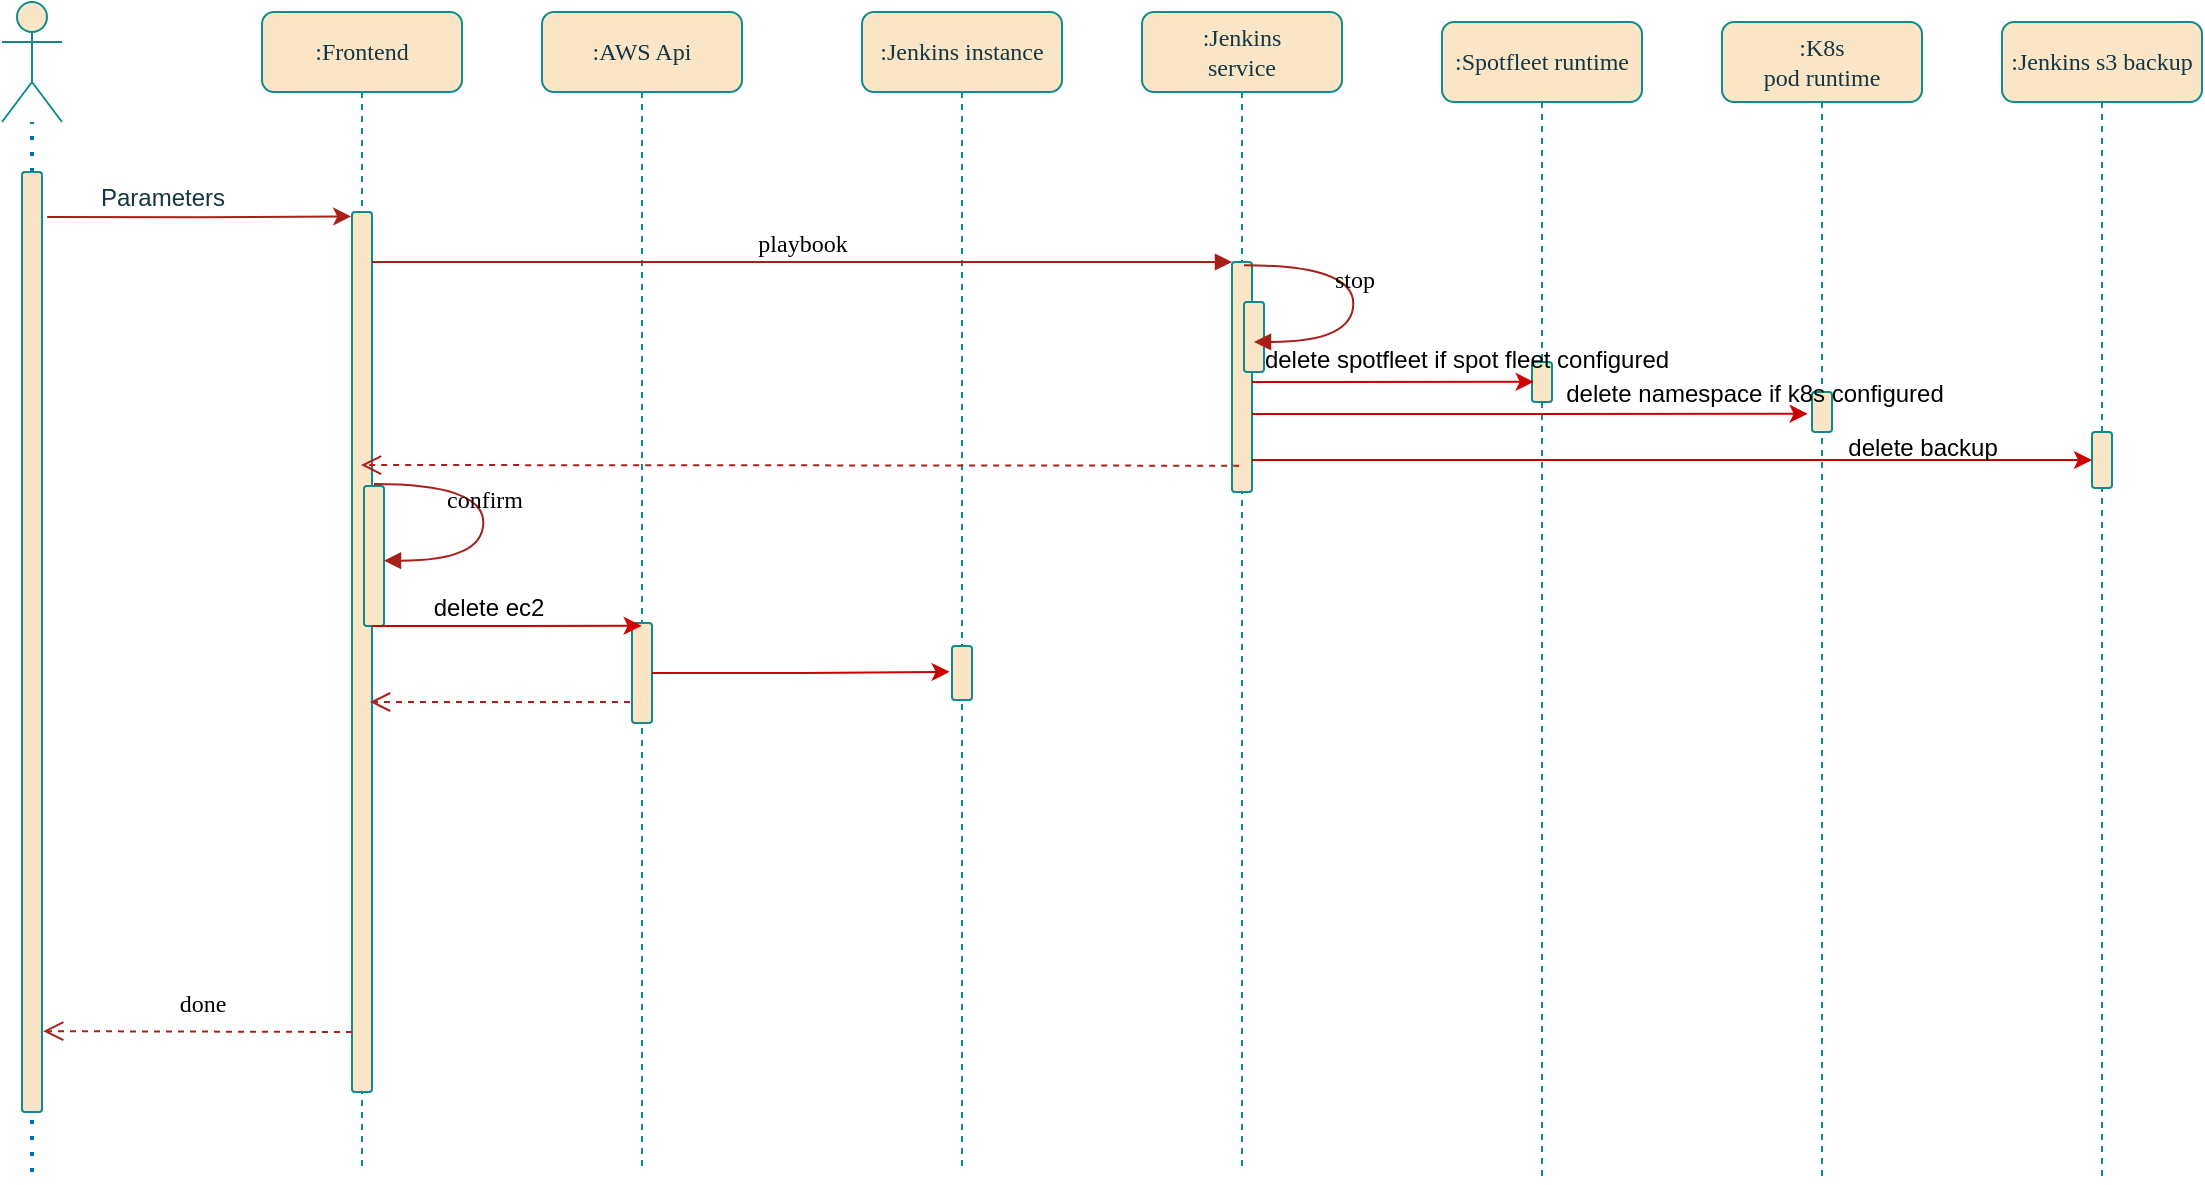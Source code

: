 <mxfile version="21.2.6" type="github">
  <diagram name="Page-1" id="13e1069c-82ec-6db2-03f1-153e76fe0fe0">
    <mxGraphModel dx="2243" dy="722" grid="1" gridSize="10" guides="1" tooltips="1" connect="1" arrows="1" fold="1" page="1" pageScale="1" pageWidth="1100" pageHeight="850" background="none" math="0" shadow="0">
      <root>
        <mxCell id="0" />
        <mxCell id="1" parent="0" />
        <mxCell id="7baba1c4bc27f4b0-2" value=":AWS Api" style="shape=umlLifeline;perimeter=lifelinePerimeter;whiteSpace=wrap;html=1;container=1;collapsible=0;recursiveResize=0;outlineConnect=0;rounded=1;shadow=0;comic=0;labelBackgroundColor=none;strokeWidth=1;fontFamily=Verdana;fontSize=12;align=center;fillColor=#FAE5C7;strokeColor=#0F8B8D;fontColor=#143642;" parent="1" vertex="1">
          <mxGeometry x="-770" y="185" width="100" height="580" as="geometry" />
        </mxCell>
        <mxCell id="7baba1c4bc27f4b0-13" value="" style="html=1;points=[];perimeter=orthogonalPerimeter;rounded=1;shadow=0;comic=0;labelBackgroundColor=none;strokeWidth=1;fontFamily=Verdana;fontSize=12;align=center;fillColor=#FAE5C7;strokeColor=#0F8B8D;fontColor=#143642;" parent="7baba1c4bc27f4b0-2" vertex="1">
          <mxGeometry x="45" y="305.5" width="10" height="50" as="geometry" />
        </mxCell>
        <mxCell id="7baba1c4bc27f4b0-3" value=":Jenkins instance" style="shape=umlLifeline;perimeter=lifelinePerimeter;whiteSpace=wrap;html=1;container=1;collapsible=0;recursiveResize=0;outlineConnect=0;rounded=1;shadow=0;comic=0;labelBackgroundColor=none;strokeWidth=1;fontFamily=Verdana;fontSize=12;align=center;fillColor=#FAE5C7;strokeColor=#0F8B8D;fontColor=#143642;" parent="1" vertex="1">
          <mxGeometry x="-610" y="185" width="100" height="580" as="geometry" />
        </mxCell>
        <mxCell id="davq9KQGrm66WCmQLP24-19" value="" style="html=1;points=[];perimeter=orthogonalPerimeter;rounded=1;shadow=0;comic=0;labelBackgroundColor=none;strokeWidth=1;fontFamily=Verdana;fontSize=12;align=center;fillColor=#FAE5C7;strokeColor=#0F8B8D;fontColor=#143642;" parent="7baba1c4bc27f4b0-3" vertex="1">
          <mxGeometry x="45" y="317" width="10" height="27" as="geometry" />
        </mxCell>
        <mxCell id="7baba1c4bc27f4b0-4" value=":Jenkins &lt;br&gt;service" style="shape=umlLifeline;perimeter=lifelinePerimeter;whiteSpace=wrap;html=1;container=1;collapsible=0;recursiveResize=0;outlineConnect=0;rounded=1;shadow=0;comic=0;labelBackgroundColor=none;strokeWidth=1;fontFamily=Verdana;fontSize=12;align=center;fillColor=#FAE5C7;strokeColor=#0F8B8D;fontColor=#143642;" parent="1" vertex="1">
          <mxGeometry x="-470" y="185" width="100" height="580" as="geometry" />
        </mxCell>
        <mxCell id="7baba1c4bc27f4b0-10" value="" style="html=1;points=[];perimeter=orthogonalPerimeter;rounded=1;shadow=0;comic=0;labelBackgroundColor=none;strokeWidth=1;fontFamily=Verdana;fontSize=12;align=center;fillColor=#FAE5C7;strokeColor=#0F8B8D;fontColor=#143642;" parent="7baba1c4bc27f4b0-4" vertex="1">
          <mxGeometry x="45" y="125" width="10" height="115" as="geometry" />
        </mxCell>
        <mxCell id="davq9KQGrm66WCmQLP24-43" value="" style="html=1;points=[];perimeter=orthogonalPerimeter;rounded=1;shadow=0;comic=0;labelBackgroundColor=none;strokeColor=#0F8B8D;strokeWidth=1;fillColor=#FAE5C7;fontFamily=Verdana;fontSize=12;fontColor=#143642;align=center;" parent="7baba1c4bc27f4b0-4" vertex="1">
          <mxGeometry x="51" y="145" width="10" height="35" as="geometry" />
        </mxCell>
        <mxCell id="davq9KQGrm66WCmQLP24-20" value="stop" style="html=1;verticalAlign=bottom;endArrow=block;labelBackgroundColor=none;fontFamily=Verdana;fontSize=12;elbow=vertical;edgeStyle=orthogonalEdgeStyle;curved=1;entryX=1;entryY=0.286;entryPerimeter=0;exitX=1.038;exitY=0.345;exitPerimeter=0;strokeColor=#A8201A;fontColor=default;" parent="7baba1c4bc27f4b0-4" edge="1">
          <mxGeometry relative="1" as="geometry">
            <mxPoint x="51.003" y="126.63" as="sourcePoint" />
            <mxPoint x="56.003" y="164.963" as="targetPoint" />
            <Array as="points">
              <mxPoint x="105.67" y="126.63" />
              <mxPoint x="105.67" y="164.63" />
            </Array>
          </mxGeometry>
        </mxCell>
        <mxCell id="7baba1c4bc27f4b0-6" value=":Spotfleet runtime" style="shape=umlLifeline;perimeter=lifelinePerimeter;whiteSpace=wrap;html=1;container=1;collapsible=0;recursiveResize=0;outlineConnect=0;rounded=1;shadow=0;comic=0;labelBackgroundColor=none;strokeWidth=1;fontFamily=Verdana;fontSize=12;align=center;fillColor=#FAE5C7;strokeColor=#0F8B8D;fontColor=#143642;" parent="1" vertex="1">
          <mxGeometry x="-320" y="190" width="100" height="580" as="geometry" />
        </mxCell>
        <mxCell id="davq9KQGrm66WCmQLP24-25" value="" style="html=1;points=[];perimeter=orthogonalPerimeter;rounded=1;shadow=0;comic=0;labelBackgroundColor=none;strokeColor=#0F8B8D;strokeWidth=1;fillColor=#FAE5C7;fontFamily=Verdana;fontSize=12;fontColor=#143642;align=center;" parent="7baba1c4bc27f4b0-6" vertex="1">
          <mxGeometry x="45" y="170" width="10" height="20" as="geometry" />
        </mxCell>
        <mxCell id="7baba1c4bc27f4b0-7" value=":K8s &lt;br&gt;pod runtime" style="shape=umlLifeline;perimeter=lifelinePerimeter;whiteSpace=wrap;html=1;container=1;collapsible=0;recursiveResize=0;outlineConnect=0;rounded=1;shadow=0;comic=0;labelBackgroundColor=none;strokeWidth=1;fontFamily=Verdana;fontSize=12;align=center;fillColor=#FAE5C7;strokeColor=#0F8B8D;fontColor=#143642;" parent="1" vertex="1">
          <mxGeometry x="-180" y="190" width="100" height="580" as="geometry" />
        </mxCell>
        <mxCell id="7baba1c4bc27f4b0-25" value="" style="html=1;points=[];perimeter=orthogonalPerimeter;rounded=1;shadow=0;comic=0;labelBackgroundColor=none;strokeColor=#0F8B8D;strokeWidth=1;fillColor=#FAE5C7;fontFamily=Verdana;fontSize=12;fontColor=#143642;align=center;" parent="7baba1c4bc27f4b0-7" vertex="1">
          <mxGeometry x="45" y="185" width="10" height="20" as="geometry" />
        </mxCell>
        <mxCell id="7baba1c4bc27f4b0-8" value=":Frontend" style="shape=umlLifeline;perimeter=lifelinePerimeter;whiteSpace=wrap;html=1;container=1;collapsible=0;recursiveResize=0;outlineConnect=0;rounded=1;shadow=0;comic=0;labelBackgroundColor=none;strokeWidth=1;fontFamily=Verdana;fontSize=12;align=center;fillColor=#FAE5C7;strokeColor=#0F8B8D;fontColor=#143642;" parent="1" vertex="1">
          <mxGeometry x="-910" y="185" width="100" height="580" as="geometry" />
        </mxCell>
        <mxCell id="7baba1c4bc27f4b0-9" value="" style="html=1;points=[];perimeter=orthogonalPerimeter;rounded=1;shadow=0;comic=0;labelBackgroundColor=none;strokeWidth=1;fontFamily=Verdana;fontSize=12;align=center;fillColor=#FAE5C7;strokeColor=#0F8B8D;fontColor=#143642;" parent="7baba1c4bc27f4b0-8" vertex="1">
          <mxGeometry x="45" y="100" width="10" height="440" as="geometry" />
        </mxCell>
        <mxCell id="davq9KQGrm66WCmQLP24-11" value="" style="html=1;points=[];perimeter=orthogonalPerimeter;rounded=1;shadow=0;comic=0;labelBackgroundColor=none;strokeWidth=1;fontFamily=Verdana;fontSize=12;align=center;fillColor=#FAE5C7;strokeColor=#0F8B8D;fontColor=#143642;" parent="7baba1c4bc27f4b0-8" vertex="1">
          <mxGeometry x="51" y="237" width="10" height="70" as="geometry" />
        </mxCell>
        <mxCell id="davq9KQGrm66WCmQLP24-33" value="done" style="html=1;verticalAlign=bottom;endArrow=open;dashed=1;endSize=8;exitX=-0.24;exitY=0.722;labelBackgroundColor=none;fontFamily=Verdana;fontSize=12;strokeColor=#A8201A;fontColor=default;exitDx=0;exitDy=0;exitPerimeter=0;entryX=1.06;entryY=0.914;entryDx=0;entryDy=0;entryPerimeter=0;" parent="7baba1c4bc27f4b0-8" target="davq9KQGrm66WCmQLP24-5" edge="1">
          <mxGeometry x="-0.028" y="-5" relative="1" as="geometry">
            <mxPoint x="-84.0" y="510.9" as="targetPoint" />
            <mxPoint x="45.0" y="510" as="sourcePoint" />
            <mxPoint as="offset" />
          </mxGeometry>
        </mxCell>
        <mxCell id="davq9KQGrm66WCmQLP24-39" value="" style="shape=image;html=1;verticalAlign=top;verticalLabelPosition=bottom;labelBackgroundColor=#ffffff;imageAspect=0;aspect=fixed;image=https://cdn0.iconfinder.com/data/icons/business-startup-10/50/8-128.png" parent="7baba1c4bc27f4b0-8" vertex="1">
          <mxGeometry x="55" y="62" width="38" height="38" as="geometry" />
        </mxCell>
        <mxCell id="7baba1c4bc27f4b0-11" value="playbook" style="html=1;verticalAlign=bottom;endArrow=block;entryX=0;entryY=0;labelBackgroundColor=none;fontFamily=Verdana;fontSize=12;edgeStyle=elbowEdgeStyle;elbow=vertical;strokeColor=#A8201A;fontColor=default;" parent="1" source="7baba1c4bc27f4b0-9" target="7baba1c4bc27f4b0-10" edge="1">
          <mxGeometry relative="1" as="geometry">
            <mxPoint x="-790" y="295" as="sourcePoint" />
            <mxPoint as="offset" />
          </mxGeometry>
        </mxCell>
        <mxCell id="davq9KQGrm66WCmQLP24-1" value="" style="shape=umlActor;verticalLabelPosition=bottom;verticalAlign=top;html=1;outlineConnect=0;strokeColor=#0F8B8D;fontColor=#143642;fillColor=#FAE5C7;" parent="1" vertex="1">
          <mxGeometry x="-1040" y="180" width="30" height="60" as="geometry" />
        </mxCell>
        <mxCell id="davq9KQGrm66WCmQLP24-4" value="" style="endArrow=none;dashed=1;html=1;dashPattern=1 3;strokeWidth=2;rounded=0;strokeColor=#006EAF;fontColor=#143642;fillColor=#1ba1e2;" parent="1" source="davq9KQGrm66WCmQLP24-5" target="davq9KQGrm66WCmQLP24-1" edge="1">
          <mxGeometry width="50" height="50" relative="1" as="geometry">
            <mxPoint x="-1025" y="765" as="sourcePoint" />
            <mxPoint x="-1020" y="355" as="targetPoint" />
          </mxGeometry>
        </mxCell>
        <mxCell id="davq9KQGrm66WCmQLP24-6" value="" style="endArrow=none;dashed=1;html=1;dashPattern=1 3;strokeWidth=2;rounded=0;strokeColor=#006EAF;fontColor=#143642;fillColor=#1ba1e2;" parent="1" target="davq9KQGrm66WCmQLP24-5" edge="1">
          <mxGeometry width="50" height="50" relative="1" as="geometry">
            <mxPoint x="-1025" y="765" as="sourcePoint" />
            <mxPoint x="-1025" y="235" as="targetPoint" />
          </mxGeometry>
        </mxCell>
        <mxCell id="davq9KQGrm66WCmQLP24-8" style="edgeStyle=orthogonalEdgeStyle;rounded=0;orthogonalLoop=1;jettySize=auto;html=1;strokeColor=#A8201A;fontColor=#143642;fillColor=#FAE5C7;exitX=1.26;exitY=0.048;exitDx=0;exitDy=0;exitPerimeter=0;entryX=-0.04;entryY=0.005;entryDx=0;entryDy=0;entryPerimeter=0;" parent="1" source="davq9KQGrm66WCmQLP24-5" target="7baba1c4bc27f4b0-9" edge="1">
          <mxGeometry relative="1" as="geometry">
            <mxPoint x="-920" y="375" as="targetPoint" />
          </mxGeometry>
        </mxCell>
        <mxCell id="davq9KQGrm66WCmQLP24-5" value="" style="html=1;points=[];perimeter=orthogonalPerimeter;rounded=1;shadow=0;comic=0;labelBackgroundColor=none;strokeWidth=1;fontFamily=Verdana;fontSize=12;align=center;fillColor=#FAE5C7;strokeColor=#0F8B8D;fontColor=#143642;" parent="1" vertex="1">
          <mxGeometry x="-1030" y="265" width="10" height="470" as="geometry" />
        </mxCell>
        <mxCell id="davq9KQGrm66WCmQLP24-9" value="Parameters" style="text;html=1;align=center;verticalAlign=middle;resizable=0;points=[];autosize=1;strokeColor=none;fillColor=none;fontColor=#143642;" parent="1" vertex="1">
          <mxGeometry x="-1005" y="263" width="90" height="30" as="geometry" />
        </mxCell>
        <mxCell id="rLHE1SMrp8Qe7MBTJXoM-3" style="edgeStyle=orthogonalEdgeStyle;rounded=0;orthogonalLoop=1;jettySize=auto;html=1;entryX=0.083;entryY=0.496;entryDx=0;entryDy=0;entryPerimeter=0;fillColor=#f8cecc;strokeColor=#CC0000;" parent="1" source="7baba1c4bc27f4b0-10" target="davq9KQGrm66WCmQLP24-25" edge="1">
          <mxGeometry relative="1" as="geometry">
            <Array as="points">
              <mxPoint x="-380" y="370" />
              <mxPoint x="-380" y="370" />
            </Array>
          </mxGeometry>
        </mxCell>
        <mxCell id="rLHE1SMrp8Qe7MBTJXoM-4" style="edgeStyle=orthogonalEdgeStyle;rounded=0;orthogonalLoop=1;jettySize=auto;html=1;entryX=-0.217;entryY=0.546;entryDx=0;entryDy=0;entryPerimeter=0;fillColor=#f8cecc;strokeColor=#CC0000;" parent="1" edge="1">
          <mxGeometry relative="1" as="geometry">
            <mxPoint x="-415" y="386" as="sourcePoint" />
            <mxPoint x="-137.17" y="385.92" as="targetPoint" />
            <Array as="points">
              <mxPoint x="-340" y="386" />
              <mxPoint x="-340" y="386" />
            </Array>
          </mxGeometry>
        </mxCell>
        <mxCell id="rLHE1SMrp8Qe7MBTJXoM-6" value="" style="html=1;verticalAlign=bottom;endArrow=open;dashed=1;endSize=8;labelBackgroundColor=none;fontFamily=Verdana;fontSize=12;edgeStyle=elbowEdgeStyle;elbow=vertical;strokeColor=#A8201A;fontColor=default;exitX=-0.04;exitY=0.897;exitDx=0;exitDy=0;exitPerimeter=0;" parent="1" edge="1">
          <mxGeometry x="-0.095" y="-14" relative="1" as="geometry">
            <mxPoint x="-860.5" y="411.5" as="targetPoint" />
            <Array as="points">
              <mxPoint x="-505" y="411.5" />
            </Array>
            <mxPoint x="-421.4" y="411.857" as="sourcePoint" />
            <mxPoint as="offset" />
          </mxGeometry>
        </mxCell>
        <mxCell id="rLHE1SMrp8Qe7MBTJXoM-7" value="confirm" style="html=1;verticalAlign=bottom;endArrow=block;labelBackgroundColor=none;fontFamily=Verdana;fontSize=12;elbow=vertical;edgeStyle=orthogonalEdgeStyle;curved=1;entryX=1;entryY=0.286;entryPerimeter=0;exitX=1.038;exitY=0.345;exitPerimeter=0;strokeColor=#A8201A;fontColor=default;" parent="1" edge="1">
          <mxGeometry relative="1" as="geometry">
            <mxPoint x="-853.997" y="421.03" as="sourcePoint" />
            <mxPoint x="-848.997" y="459.363" as="targetPoint" />
            <Array as="points">
              <mxPoint x="-799.33" y="421.03" />
              <mxPoint x="-799.33" y="459.03" />
            </Array>
          </mxGeometry>
        </mxCell>
        <mxCell id="rLHE1SMrp8Qe7MBTJXoM-8" style="edgeStyle=orthogonalEdgeStyle;rounded=0;orthogonalLoop=1;jettySize=auto;html=1;entryX=0.483;entryY=0.028;entryDx=0;entryDy=0;entryPerimeter=0;strokeColor=#CC0000;" parent="1" source="7baba1c4bc27f4b0-9" target="7baba1c4bc27f4b0-13" edge="1">
          <mxGeometry relative="1" as="geometry">
            <Array as="points">
              <mxPoint x="-820" y="492" />
              <mxPoint x="-820" y="492" />
            </Array>
          </mxGeometry>
        </mxCell>
        <mxCell id="rLHE1SMrp8Qe7MBTJXoM-9" style="edgeStyle=orthogonalEdgeStyle;rounded=0;orthogonalLoop=1;jettySize=auto;html=1;entryX=-0.117;entryY=0.478;entryDx=0;entryDy=0;entryPerimeter=0;strokeColor=#CC0000;" parent="1" source="7baba1c4bc27f4b0-13" target="davq9KQGrm66WCmQLP24-19" edge="1">
          <mxGeometry relative="1" as="geometry" />
        </mxCell>
        <mxCell id="rLHE1SMrp8Qe7MBTJXoM-11" value="" style="html=1;verticalAlign=bottom;endArrow=open;dashed=1;endSize=8;labelBackgroundColor=none;fontFamily=Verdana;fontSize=12;edgeStyle=elbowEdgeStyle;elbow=vertical;strokeColor=#A8201A;fontColor=default;" parent="1" edge="1">
          <mxGeometry x="-0.095" y="-14" relative="1" as="geometry">
            <mxPoint x="-856" y="530.5" as="targetPoint" />
            <Array as="points">
              <mxPoint x="-501" y="530" />
            </Array>
            <mxPoint x="-726" y="530" as="sourcePoint" />
            <mxPoint as="offset" />
          </mxGeometry>
        </mxCell>
        <mxCell id="rLHE1SMrp8Qe7MBTJXoM-12" value="delete spotfleet if spot fleet configured" style="text;html=1;align=center;verticalAlign=middle;resizable=0;points=[];autosize=1;strokeColor=none;fillColor=none;" parent="1" vertex="1">
          <mxGeometry x="-423" y="344" width="230" height="30" as="geometry" />
        </mxCell>
        <mxCell id="rLHE1SMrp8Qe7MBTJXoM-13" value="delete namespace if k8s configured" style="text;html=1;align=center;verticalAlign=middle;resizable=0;points=[];autosize=1;strokeColor=none;fillColor=none;" parent="1" vertex="1">
          <mxGeometry x="-269" y="361" width="210" height="30" as="geometry" />
        </mxCell>
        <mxCell id="rLHE1SMrp8Qe7MBTJXoM-14" value="delete ec2" style="text;html=1;align=center;verticalAlign=middle;resizable=0;points=[];autosize=1;strokeColor=none;fillColor=none;" parent="1" vertex="1">
          <mxGeometry x="-837" y="468" width="80" height="30" as="geometry" />
        </mxCell>
        <mxCell id="9BE1l6irgVHf9agvu9vQ-1" value=":Jenkins s3 backup" style="shape=umlLifeline;perimeter=lifelinePerimeter;whiteSpace=wrap;html=1;container=1;collapsible=0;recursiveResize=0;outlineConnect=0;rounded=1;shadow=0;comic=0;labelBackgroundColor=none;strokeWidth=1;fontFamily=Verdana;fontSize=12;align=center;fillColor=#FAE5C7;strokeColor=#0F8B8D;fontColor=#143642;" parent="1" vertex="1">
          <mxGeometry x="-40" y="190" width="100" height="580" as="geometry" />
        </mxCell>
        <mxCell id="9BE1l6irgVHf9agvu9vQ-2" value="" style="html=1;points=[];perimeter=orthogonalPerimeter;rounded=1;shadow=0;comic=0;labelBackgroundColor=none;strokeColor=#0F8B8D;strokeWidth=1;fillColor=#FAE5C7;fontFamily=Verdana;fontSize=12;fontColor=#143642;align=center;" parent="9BE1l6irgVHf9agvu9vQ-1" vertex="1">
          <mxGeometry x="45" y="205" width="10" height="28" as="geometry" />
        </mxCell>
        <mxCell id="9BE1l6irgVHf9agvu9vQ-3" style="edgeStyle=orthogonalEdgeStyle;rounded=0;orthogonalLoop=1;jettySize=auto;html=1;strokeColor=#CC0000;" parent="1" source="7baba1c4bc27f4b0-10" target="9BE1l6irgVHf9agvu9vQ-2" edge="1">
          <mxGeometry relative="1" as="geometry">
            <Array as="points">
              <mxPoint x="-300" y="409" />
              <mxPoint x="-300" y="409" />
            </Array>
          </mxGeometry>
        </mxCell>
        <mxCell id="9BE1l6irgVHf9agvu9vQ-4" value="delete backup" style="text;html=1;align=center;verticalAlign=middle;resizable=0;points=[];autosize=1;strokeColor=none;fillColor=none;" parent="1" vertex="1">
          <mxGeometry x="-130" y="388" width="100" height="30" as="geometry" />
        </mxCell>
      </root>
    </mxGraphModel>
  </diagram>
</mxfile>
